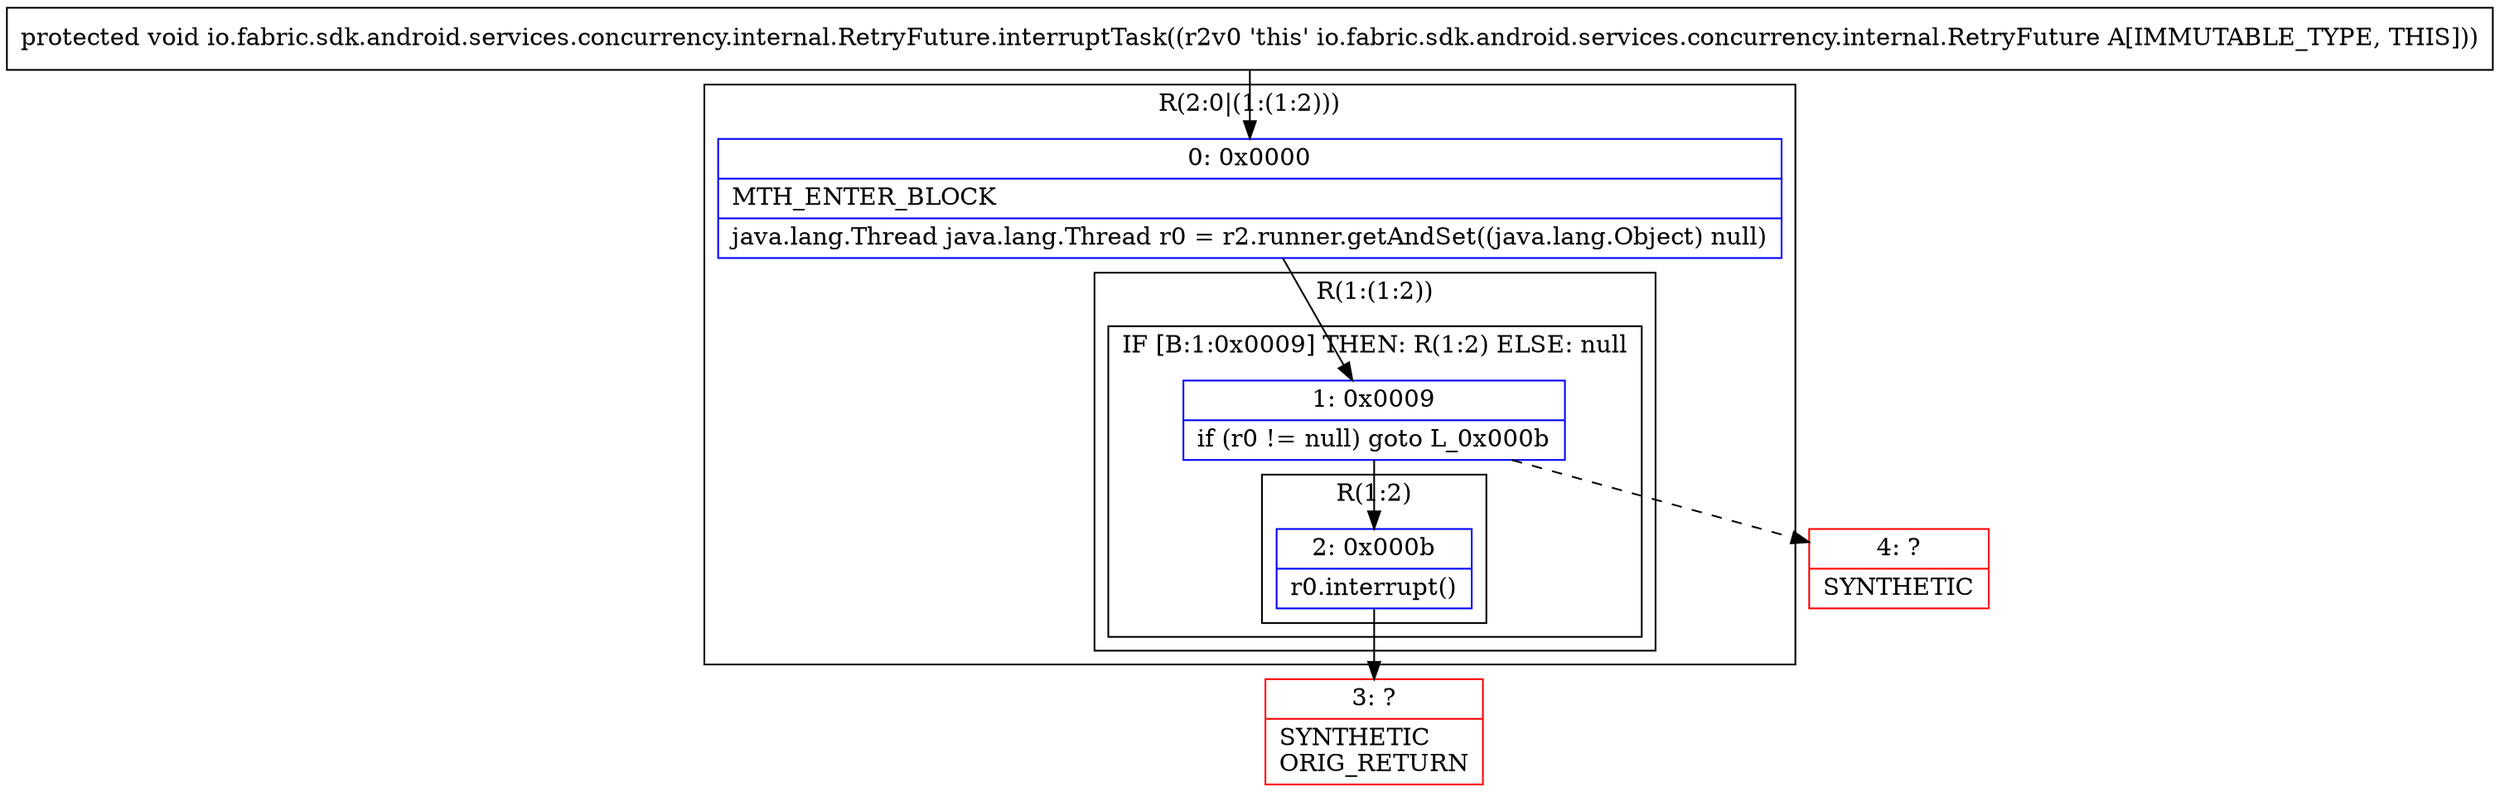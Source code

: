 digraph "CFG forio.fabric.sdk.android.services.concurrency.internal.RetryFuture.interruptTask()V" {
subgraph cluster_Region_1954327008 {
label = "R(2:0|(1:(1:2)))";
node [shape=record,color=blue];
Node_0 [shape=record,label="{0\:\ 0x0000|MTH_ENTER_BLOCK\l|java.lang.Thread java.lang.Thread r0 = r2.runner.getAndSet((java.lang.Object) null)\l}"];
subgraph cluster_Region_1118149456 {
label = "R(1:(1:2))";
node [shape=record,color=blue];
subgraph cluster_IfRegion_1561052673 {
label = "IF [B:1:0x0009] THEN: R(1:2) ELSE: null";
node [shape=record,color=blue];
Node_1 [shape=record,label="{1\:\ 0x0009|if (r0 != null) goto L_0x000b\l}"];
subgraph cluster_Region_1274933623 {
label = "R(1:2)";
node [shape=record,color=blue];
Node_2 [shape=record,label="{2\:\ 0x000b|r0.interrupt()\l}"];
}
}
}
}
Node_3 [shape=record,color=red,label="{3\:\ ?|SYNTHETIC\lORIG_RETURN\l}"];
Node_4 [shape=record,color=red,label="{4\:\ ?|SYNTHETIC\l}"];
MethodNode[shape=record,label="{protected void io.fabric.sdk.android.services.concurrency.internal.RetryFuture.interruptTask((r2v0 'this' io.fabric.sdk.android.services.concurrency.internal.RetryFuture A[IMMUTABLE_TYPE, THIS])) }"];
MethodNode -> Node_0;
Node_0 -> Node_1;
Node_1 -> Node_2;
Node_1 -> Node_4[style=dashed];
Node_2 -> Node_3;
}

